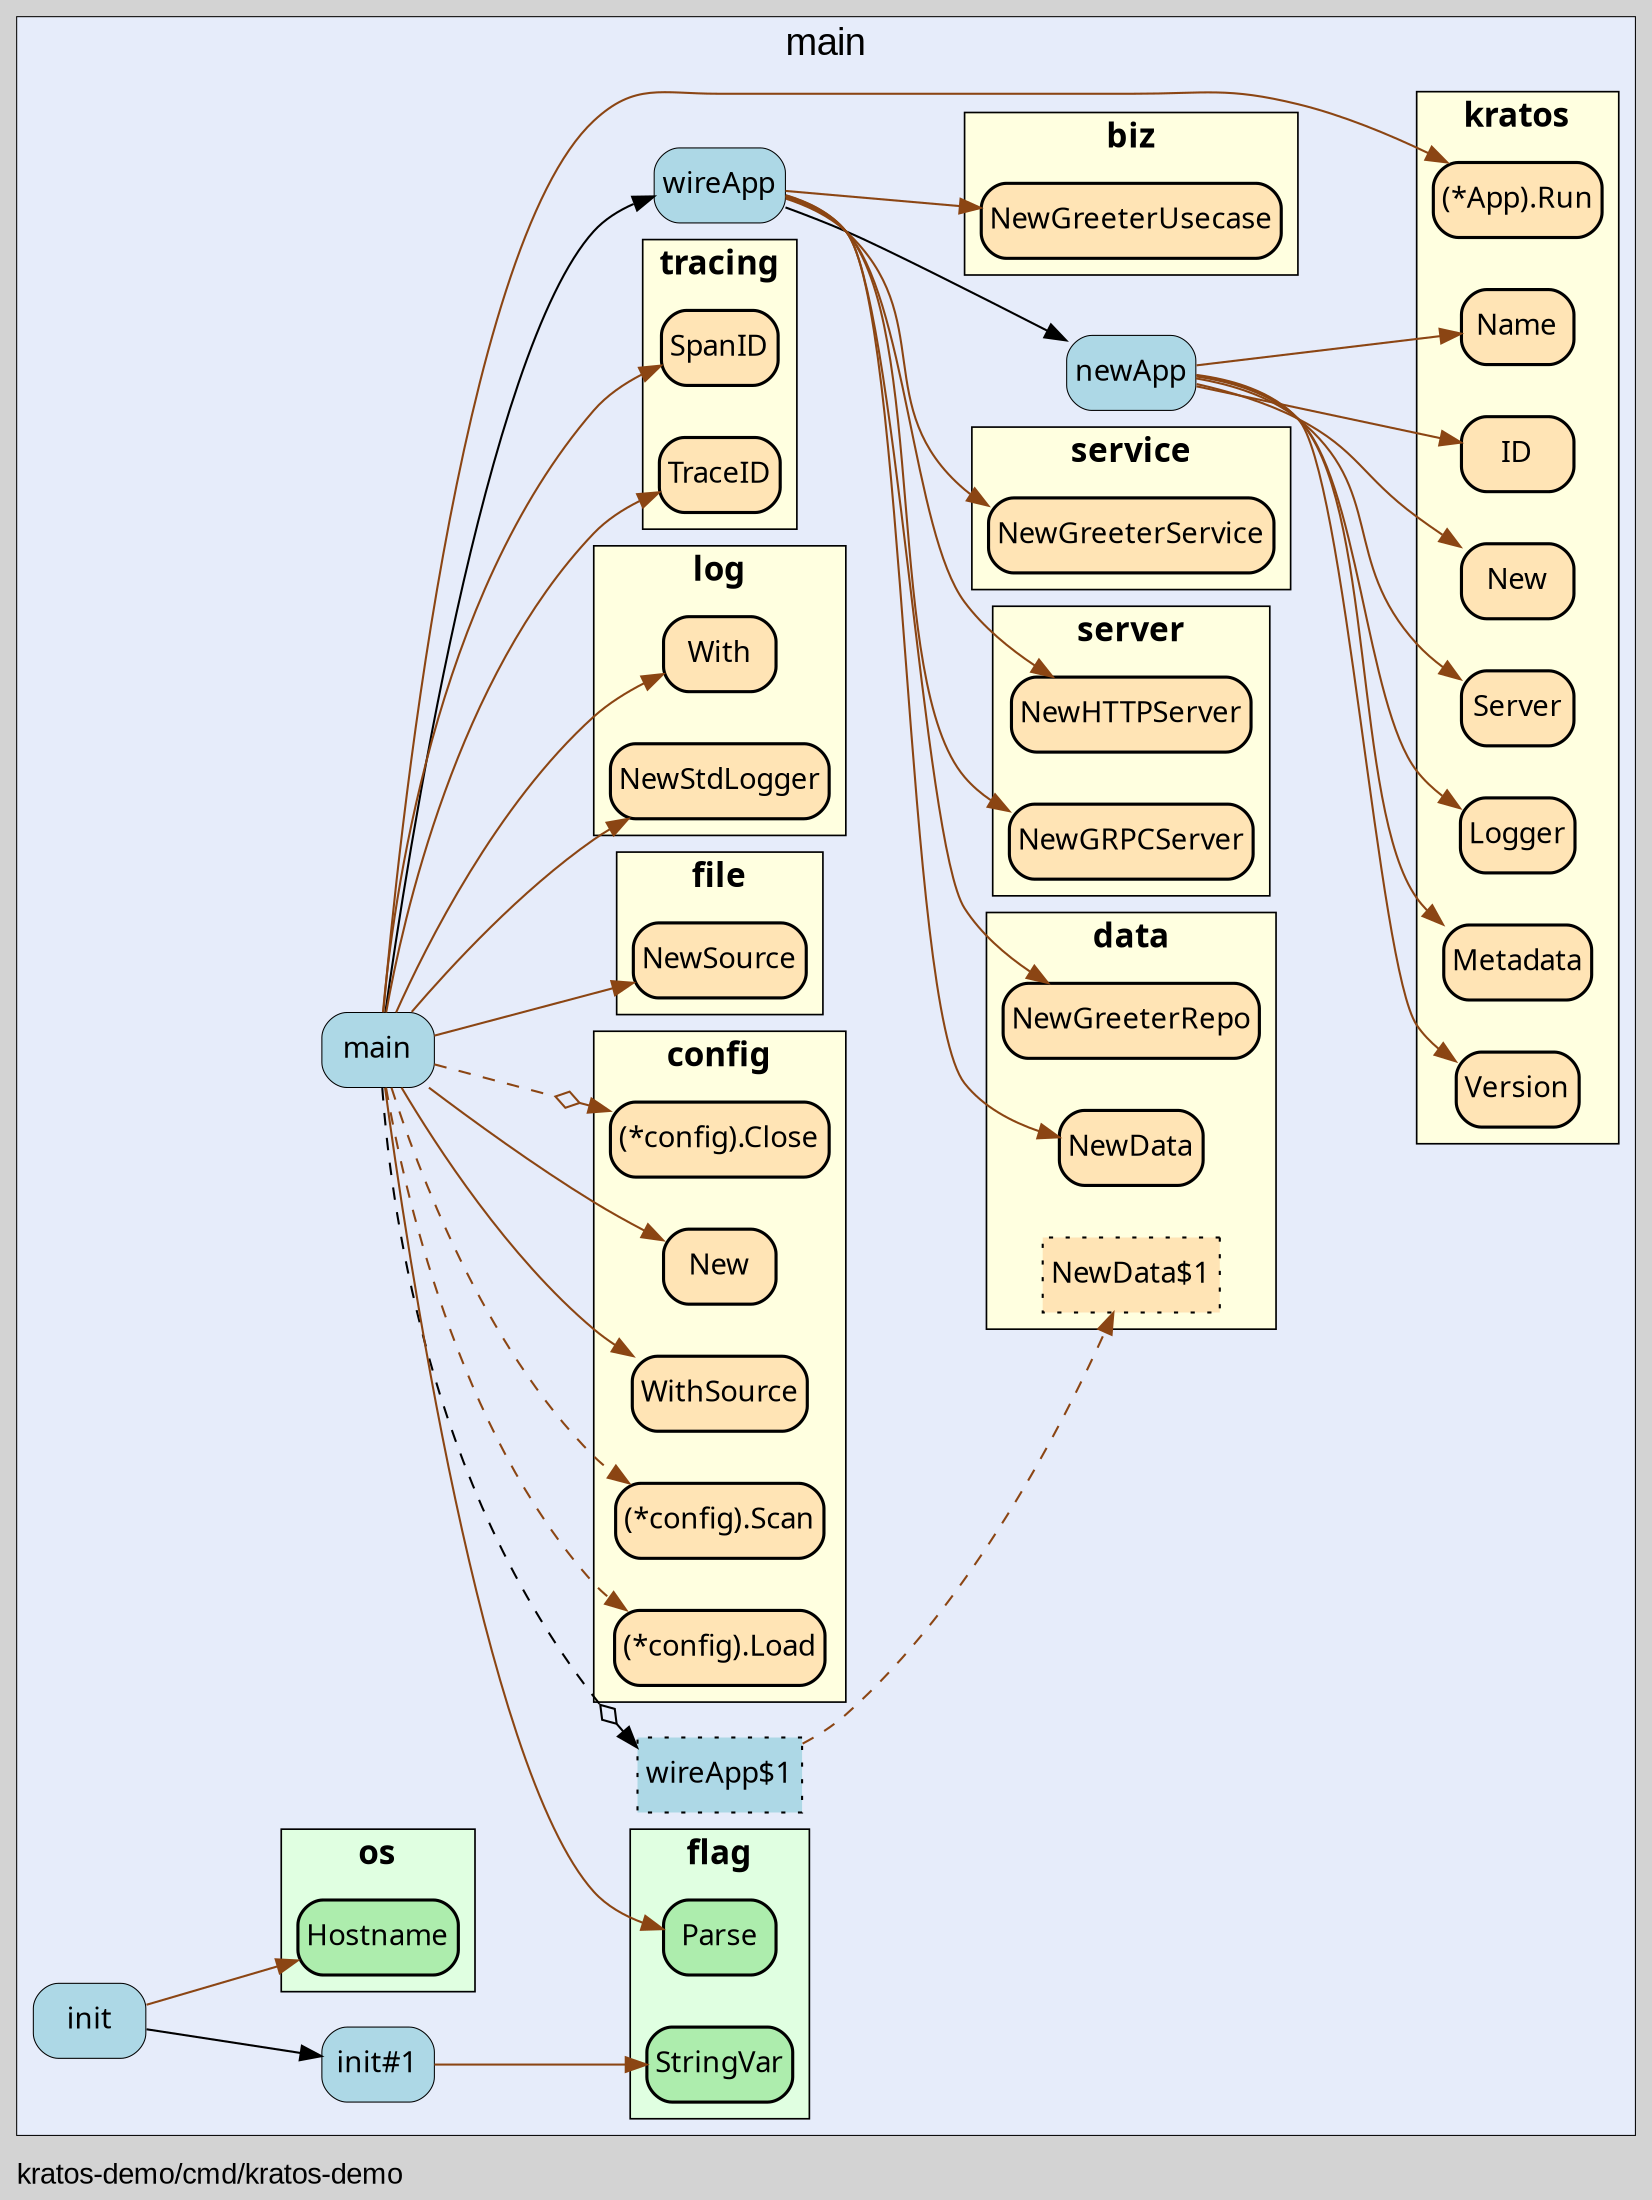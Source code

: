 digraph gocallvis {
    label="kratos-demo/cmd/kratos-demo";
    labeljust="l";
    fontname="Arial";
    fontsize="14";
    rankdir="LR";
    bgcolor="lightgray";
    style="solid";
    penwidth="0.5";
    pad="0.0";
    nodesep="0.35";

    node [shape="box" style="filled,rounded" fillcolor="honeydew" fontname="Verdana" penwidth="1.0" margin="0.05,0.0"];
    edge [minlen="2"]

    subgraph "cluster_focus" {
        bgcolor="#e6ecfa";
label="main";
labelloc="t";
labeljust="c";
fontsize="18";
        
        "kratos-demo/cmd/kratos-demo.wireApp$1" [ label="wireApp$1" style="dotted,filled" tooltip="kratos-demo/cmd/kratos-demo.wireApp$1 | defined in wire_gen.go:37\nat wire_gen.go:38: calling [kratos-demo/internal/data.NewData$1]" fillcolor="lightblue" ]
        "kratos-demo/cmd/kratos-demo.wireApp" [ fillcolor="lightblue" label="wireApp" penwidth="0.5" tooltip="kratos-demo/cmd/kratos-demo.wireApp | defined in wire_gen.go:26\nat wire_gen.go:34: calling [kratos-demo/internal/server.NewGRPCServer]\nat wire_gen.go:35: calling [kratos-demo/internal/server.NewHTTPServer]\nat wire_gen.go:33: calling [kratos-demo/internal/service.NewGreeterService]\nat wire_gen.go:31: calling [kratos-demo/internal/data.NewGreeterRepo]\nat wire_gen.go:36: calling [kratos-demo/cmd/kratos-demo.newApp]\nat wire_gen.go:27: calling [kratos-demo/internal/data.NewData]\nat wire_gen.go:32: calling [kratos-demo/internal/biz.NewGreeterUsecase]" ]
        "kratos-demo/cmd/kratos-demo.newApp" [ tooltip="kratos-demo/cmd/kratos-demo.newApp | defined in main.go:36\nat main.go:43: calling [github.com/go-kratos/kratos/v2.Server]\nat main.go:39: calling [github.com/go-kratos/kratos/v2.Name]\nat main.go:40: calling [github.com/go-kratos/kratos/v2.Version]\nat main.go:37: calling [github.com/go-kratos/kratos/v2.New]\nat main.go:42: calling [github.com/go-kratos/kratos/v2.Logger]\nat main.go:38: calling [github.com/go-kratos/kratos/v2.ID]\nat main.go:41: calling [github.com/go-kratos/kratos/v2.Metadata]" fillcolor="lightblue" label="newApp" penwidth="0.5" ]
        "kratos-demo/cmd/kratos-demo.main" [ fillcolor="lightblue" label="main" penwidth="0.5" tooltip="kratos-demo/cmd/kratos-demo.main | defined in main.go:50\nat main.go:84: calling [(*github.com/go-kratos/kratos/v2.App).Run]\nat main.go:52: calling [github.com/go-kratos/kratos/v2/log.With]\nat main.go:68: calling [(*github.com/go-kratos/kratos/v2/config.config).Load]\nat main.go:59: calling [github.com/go-kratos/kratos/v2/middleware/tracing.SpanID]\nat main.go:61: calling [github.com/go-kratos/kratos/v2/config.New]\nat main.go:52: calling [github.com/go-kratos/kratos/v2/log.NewStdLogger]\nat main.go:66: calling [(*github.com/go-kratos/kratos/v2/config.config).Close]\nat main.go:81: calling [kratos-demo/cmd/kratos-demo.wireApp$1]\nat main.go:63: calling [github.com/go-kratos/kratos/v2/config/file.NewSource]\nat main.go:62: calling [github.com/go-kratos/kratos/v2/config.WithSource]\nat main.go:77: calling [kratos-demo/cmd/kratos-demo.wireApp]\nat main.go:73: calling [(*github.com/go-kratos/kratos/v2/config.config).Scan]\nat main.go:51: calling [flag.Parse]\nat main.go:58: calling [github.com/go-kratos/kratos/v2/middleware/tracing.TraceID]" ]
        "kratos-demo/cmd/kratos-demo.init" [ penwidth="0.5" tooltip="kratos-demo/cmd/kratos-demo.init | defined in .:0\nat .:0: calling [kratos-demo/cmd/kratos-demo.init#1]\nat main.go:29: calling [os.Hostname]" fillcolor="lightblue" label="init" ]
        "kratos-demo/cmd/kratos-demo.init#1" [ tooltip="kratos-demo/cmd/kratos-demo.init#1 | defined in main.go:32\nat main.go:33: calling [flag.StringVar]" fillcolor="lightblue" label="init#1" penwidth="0.5" ]
        
        subgraph "cluster_flag" {
        label="flag";
tooltip="package: flag";
fontsize="16";
fillcolor="#E0FFE1";
fontname="Tahoma bold";
URL="/?f=flag";
penwidth="0.8";
style="filled";
rank="sink";
        
        "flag.Parse" [ fillcolor="#adedad" label="Parse" penwidth="1.5" tooltip="flag.Parse | defined in flag.go:1186" ]
        "flag.StringVar" [ tooltip="flag.StringVar | defined in flag.go:884" fillcolor="#adedad" label="StringVar" penwidth="1.5" ]
        
    }

        subgraph "cluster_github.com/go-kratos/kratos/v2" {
        fontname="Tahoma bold";
rank="sink";
fillcolor="lightyellow";
fontsize="16";
style="filled";
label="kratos";
URL="/?f=github.com/go-kratos/kratos/v2";
tooltip="package: github.com/go-kratos/kratos/v2";
penwidth="0.8";
        
        "github.com/go-kratos/kratos/v2.ID" [ penwidth="1.5" tooltip="github.com/go-kratos/kratos/v2.ID | defined in options.go:42" fillcolor="moccasin" label="ID" ]
        "github.com/go-kratos/kratos/v2.Name" [ penwidth="1.5" tooltip="github.com/go-kratos/kratos/v2.Name | defined in options.go:47" fillcolor="moccasin" label="Name" ]
        "github.com/go-kratos/kratos/v2.Version" [ fillcolor="moccasin" label="Version" penwidth="1.5" tooltip="github.com/go-kratos/kratos/v2.Version | defined in options.go:52" ]
        "github.com/go-kratos/kratos/v2.Metadata" [ fillcolor="moccasin" label="Metadata" penwidth="1.5" tooltip="github.com/go-kratos/kratos/v2.Metadata | defined in options.go:57" ]
        "github.com/go-kratos/kratos/v2.Logger" [ fillcolor="moccasin" label="Logger" penwidth="1.5" tooltip="github.com/go-kratos/kratos/v2.Logger | defined in options.go:72" ]
        "github.com/go-kratos/kratos/v2.Server" [ fillcolor="moccasin" label="Server" penwidth="1.5" tooltip="github.com/go-kratos/kratos/v2.Server | defined in options.go:77" ]
        "github.com/go-kratos/kratos/v2.New" [ fillcolor="moccasin" label="New" penwidth="1.5" tooltip="github.com/go-kratos/kratos/v2.New | defined in app.go:39" ]
        "(*github.com/go-kratos/kratos/v2.App).Run" [ penwidth="1.5" tooltip="(*github.com/go-kratos/kratos/v2.App).Run | defined in app.go:84" fillcolor="moccasin" label="(*App).Run" ]
        
    }

        subgraph "cluster_github.com/go-kratos/kratos/v2/config" {
        penwidth="0.8";
fontsize="16";
rank="sink";
URL="/?f=github.com/go-kratos/kratos/v2/config";
tooltip="package: github.com/go-kratos/kratos/v2/config";
style="filled";
fillcolor="lightyellow";
fontname="Tahoma bold";
label="config";
        
        "github.com/go-kratos/kratos/v2/config.WithSource" [ fillcolor="moccasin" label="WithSource" penwidth="1.5" tooltip="github.com/go-kratos/kratos/v2/config.WithSource | defined in options.go:28" ]
        "github.com/go-kratos/kratos/v2/config.New" [ fillcolor="moccasin" label="New" penwidth="1.5" tooltip="github.com/go-kratos/kratos/v2/config.New | defined in config.go:48" ]
        "(*github.com/go-kratos/kratos/v2/config.config).Close" [ penwidth="1.5" tooltip="(*github.com/go-kratos/kratos/v2/config.config).Close | defined in config.go:151" fillcolor="moccasin" label="(*config).Close" ]
        "(*github.com/go-kratos/kratos/v2/config.config).Load" [ label="(*config).Load" penwidth="1.5" tooltip="(*github.com/go-kratos/kratos/v2/config.config).Load | defined in config.go:96" fillcolor="moccasin" ]
        "(*github.com/go-kratos/kratos/v2/config.config).Scan" [ fillcolor="moccasin" label="(*config).Scan" penwidth="1.5" tooltip="(*github.com/go-kratos/kratos/v2/config.config).Scan | defined in config.go:135" ]
        
    }

        subgraph "cluster_github.com/go-kratos/kratos/v2/config/file" {
        fillcolor="lightyellow";
rank="sink";
label="file";
URL="/?f=github.com/go-kratos/kratos/v2/config/file";
tooltip="package: github.com/go-kratos/kratos/v2/config/file";
penwidth="0.8";
fontsize="16";
style="filled";
fontname="Tahoma bold";
        
        "github.com/go-kratos/kratos/v2/config/file.NewSource" [ tooltip="github.com/go-kratos/kratos/v2/config/file.NewSource | defined in file.go:19" fillcolor="moccasin" label="NewSource" penwidth="1.5" ]
        
    }

        subgraph "cluster_github.com/go-kratos/kratos/v2/log" {
        penwidth="0.8";
fontsize="16";
fontname="Tahoma bold";
label="log";
tooltip="package: github.com/go-kratos/kratos/v2/log";
style="filled";
fillcolor="lightyellow";
rank="sink";
URL="/?f=github.com/go-kratos/kratos/v2/log";
        
        "github.com/go-kratos/kratos/v2/log.NewStdLogger" [ penwidth="1.5" tooltip="github.com/go-kratos/kratos/v2/log.NewStdLogger | defined in std.go:19" fillcolor="moccasin" label="NewStdLogger" ]
        "github.com/go-kratos/kratos/v2/log.With" [ fillcolor="moccasin" label="With" penwidth="1.5" tooltip="github.com/go-kratos/kratos/v2/log.With | defined in log.go:34" ]
        
    }

        subgraph "cluster_github.com/go-kratos/kratos/v2/middleware/tracing" {
        style="filled";
tooltip="package: github.com/go-kratos/kratos/v2/middleware/tracing";
fillcolor="lightyellow";
fontname="Tahoma bold";
rank="sink";
label="tracing";
URL="/?f=github.com/go-kratos/kratos/v2/middleware/tracing";
penwidth="0.8";
fontsize="16";
        
        "github.com/go-kratos/kratos/v2/middleware/tracing.TraceID" [ fillcolor="moccasin" label="TraceID" penwidth="1.5" tooltip="github.com/go-kratos/kratos/v2/middleware/tracing.TraceID | defined in tracing.go:79" ]
        "github.com/go-kratos/kratos/v2/middleware/tracing.SpanID" [ fillcolor="moccasin" label="SpanID" penwidth="1.5" tooltip="github.com/go-kratos/kratos/v2/middleware/tracing.SpanID | defined in tracing.go:89" ]
        
    }

        subgraph "cluster_kratos-demo/internal/biz" {
        fontsize="16";
fillcolor="lightyellow";
tooltip="package: kratos-demo/internal/biz";
penwidth="0.8";
fontname="Tahoma bold";
rank="sink";
label="biz";
URL="/?f=kratos-demo/internal/biz";
style="filled";
        
        "kratos-demo/internal/biz.NewGreeterUsecase" [ fillcolor="moccasin" label="NewGreeterUsecase" penwidth="1.5" tooltip="kratos-demo/internal/biz.NewGreeterUsecase | defined in greeter.go:38" ]
        
    }

        subgraph "cluster_kratos-demo/internal/data" {
        label="data";
URL="/?f=kratos-demo/internal/data";
style="filled";
fontsize="16";
fillcolor="lightyellow";
fontname="Tahoma bold";
rank="sink";
tooltip="package: kratos-demo/internal/data";
penwidth="0.8";
        
        "kratos-demo/internal/data.NewData$1" [ fillcolor="moccasin" label="NewData$1" style="dotted,filled" tooltip="kratos-demo/internal/data.NewData$1 | defined in data.go:20" ]
        "kratos-demo/internal/data.NewData" [ fillcolor="moccasin" label="NewData" penwidth="1.5" tooltip="kratos-demo/internal/data.NewData | defined in data.go:19" ]
        "kratos-demo/internal/data.NewGreeterRepo" [ fillcolor="moccasin" label="NewGreeterRepo" penwidth="1.5" tooltip="kratos-demo/internal/data.NewGreeterRepo | defined in greeter.go:17" ]
        
    }

        subgraph "cluster_kratos-demo/internal/server" {
        fontname="Tahoma bold";
rank="sink";
label="server";
tooltip="package: kratos-demo/internal/server";
penwidth="0.8";
fontsize="16";
style="filled";
fillcolor="lightyellow";
URL="/?f=kratos-demo/internal/server";
        
        "kratos-demo/internal/server.NewGRPCServer" [ fillcolor="moccasin" label="NewGRPCServer" penwidth="1.5" tooltip="kratos-demo/internal/server.NewGRPCServer | defined in grpc.go:14" ]
        "kratos-demo/internal/server.NewHTTPServer" [ label="NewHTTPServer" penwidth="1.5" tooltip="kratos-demo/internal/server.NewHTTPServer | defined in http.go:14" fillcolor="moccasin" ]
        
    }

        subgraph "cluster_kratos-demo/internal/service" {
        style="filled";
fillcolor="lightyellow";
rank="sink";
URL="/?f=kratos-demo/internal/service";
tooltip="package: kratos-demo/internal/service";
penwidth="0.8";
fontsize="16";
fontname="Tahoma bold";
label="service";
        
        "kratos-demo/internal/service.NewGreeterService" [ fillcolor="moccasin" label="NewGreeterService" penwidth="1.5" tooltip="kratos-demo/internal/service.NewGreeterService | defined in greeter.go:18" ]
        
    }

        subgraph "cluster_os" {
        fontsize="16";
style="filled";
rank="sink";
label="os";
tooltip="package: os";
penwidth="0.8";
fillcolor="#E0FFE1";
fontname="Tahoma bold";
URL="/?f=os";
        
        "os.Hostname" [ fillcolor="#adedad" label="Hostname" penwidth="1.5" tooltip="os.Hostname | defined in sys.go:8" ]
        
    }

    }

    "kratos-demo/cmd/kratos-demo.wireApp" -> "kratos-demo/internal/server.NewGRPCServer" [ color="saddlebrown" tooltip="at wire_gen.go:34: calling [kratos-demo/internal/server.NewGRPCServer]" ]
    "kratos-demo/cmd/kratos-demo.main" -> "(*github.com/go-kratos/kratos/v2.App).Run" [ color="saddlebrown" tooltip="at main.go:84: calling [(*github.com/go-kratos/kratos/v2.App).Run]" ]
    "kratos-demo/cmd/kratos-demo.wireApp" -> "kratos-demo/internal/server.NewHTTPServer" [ color="saddlebrown" tooltip="at wire_gen.go:35: calling [kratos-demo/internal/server.NewHTTPServer]" ]
    "kratos-demo/cmd/kratos-demo.main" -> "github.com/go-kratos/kratos/v2/log.With" [ color="saddlebrown" tooltip="at main.go:52: calling [github.com/go-kratos/kratos/v2/log.With]" ]
    "kratos-demo/cmd/kratos-demo.main" -> "(*github.com/go-kratos/kratos/v2/config.config).Load" [ style="dashed" color="saddlebrown" tooltip="at main.go:68: calling [(*github.com/go-kratos/kratos/v2/config.config).Load]" ]
    "kratos-demo/cmd/kratos-demo.wireApp$1" -> "kratos-demo/internal/data.NewData$1" [ style="dashed" color="saddlebrown" tooltip="at wire_gen.go:38: calling [kratos-demo/internal/data.NewData$1]" ]
    "kratos-demo/cmd/kratos-demo.newApp" -> "github.com/go-kratos/kratos/v2.Server" [ color="saddlebrown" tooltip="at main.go:43: calling [github.com/go-kratos/kratos/v2.Server]" ]
    "kratos-demo/cmd/kratos-demo.wireApp" -> "kratos-demo/internal/service.NewGreeterService" [ color="saddlebrown" tooltip="at wire_gen.go:33: calling [kratos-demo/internal/service.NewGreeterService]" ]
    "kratos-demo/cmd/kratos-demo.newApp" -> "github.com/go-kratos/kratos/v2.Name" [ color="saddlebrown" tooltip="at main.go:39: calling [github.com/go-kratos/kratos/v2.Name]" ]
    "kratos-demo/cmd/kratos-demo.newApp" -> "github.com/go-kratos/kratos/v2.Version" [ color="saddlebrown" tooltip="at main.go:40: calling [github.com/go-kratos/kratos/v2.Version]" ]
    "kratos-demo/cmd/kratos-demo.main" -> "github.com/go-kratos/kratos/v2/middleware/tracing.SpanID" [ tooltip="at main.go:59: calling [github.com/go-kratos/kratos/v2/middleware/tracing.SpanID]" color="saddlebrown" ]
    "kratos-demo/cmd/kratos-demo.main" -> "github.com/go-kratos/kratos/v2/config.New" [ color="saddlebrown" tooltip="at main.go:61: calling [github.com/go-kratos/kratos/v2/config.New]" ]
    "kratos-demo/cmd/kratos-demo.init" -> "kratos-demo/cmd/kratos-demo.init#1" [ tooltip="at .:0: calling [kratos-demo/cmd/kratos-demo.init#1]" ]
    "kratos-demo/cmd/kratos-demo.wireApp" -> "kratos-demo/internal/data.NewGreeterRepo" [ color="saddlebrown" tooltip="at wire_gen.go:31: calling [kratos-demo/internal/data.NewGreeterRepo]" ]
    "kratos-demo/cmd/kratos-demo.newApp" -> "github.com/go-kratos/kratos/v2.New" [ tooltip="at main.go:37: calling [github.com/go-kratos/kratos/v2.New]" color="saddlebrown" ]
    "kratos-demo/cmd/kratos-demo.wireApp" -> "kratos-demo/cmd/kratos-demo.newApp" [ tooltip="at wire_gen.go:36: calling [kratos-demo/cmd/kratos-demo.newApp]" ]
    "kratos-demo/cmd/kratos-demo.main" -> "github.com/go-kratos/kratos/v2/log.NewStdLogger" [ color="saddlebrown" tooltip="at main.go:52: calling [github.com/go-kratos/kratos/v2/log.NewStdLogger]" ]
    "kratos-demo/cmd/kratos-demo.main" -> "(*github.com/go-kratos/kratos/v2/config.config).Close" [ style="dashed" arrowhead="normalnoneodiamond" color="saddlebrown" tooltip="at main.go:66: calling [(*github.com/go-kratos/kratos/v2/config.config).Close]" ]
    "kratos-demo/cmd/kratos-demo.init#1" -> "flag.StringVar" [ color="saddlebrown" tooltip="at main.go:33: calling [flag.StringVar]" ]
    "kratos-demo/cmd/kratos-demo.newApp" -> "github.com/go-kratos/kratos/v2.Logger" [ color="saddlebrown" tooltip="at main.go:42: calling [github.com/go-kratos/kratos/v2.Logger]" ]
    "kratos-demo/cmd/kratos-demo.main" -> "kratos-demo/cmd/kratos-demo.wireApp$1" [ style="dashed" arrowhead="normalnoneodiamond" tooltip="at main.go:81: calling [kratos-demo/cmd/kratos-demo.wireApp$1]" ]
    "kratos-demo/cmd/kratos-demo.init" -> "os.Hostname" [ color="saddlebrown" tooltip="at main.go:29: calling [os.Hostname]" ]
    "kratos-demo/cmd/kratos-demo.wireApp" -> "kratos-demo/internal/data.NewData" [ color="saddlebrown" tooltip="at wire_gen.go:27: calling [kratos-demo/internal/data.NewData]" ]
    "kratos-demo/cmd/kratos-demo.wireApp" -> "kratos-demo/internal/biz.NewGreeterUsecase" [ color="saddlebrown" tooltip="at wire_gen.go:32: calling [kratos-demo/internal/biz.NewGreeterUsecase]" ]
    "kratos-demo/cmd/kratos-demo.main" -> "github.com/go-kratos/kratos/v2/config/file.NewSource" [ color="saddlebrown" tooltip="at main.go:63: calling [github.com/go-kratos/kratos/v2/config/file.NewSource]" ]
    "kratos-demo/cmd/kratos-demo.main" -> "github.com/go-kratos/kratos/v2/config.WithSource" [ color="saddlebrown" tooltip="at main.go:62: calling [github.com/go-kratos/kratos/v2/config.WithSource]" ]
    "kratos-demo/cmd/kratos-demo.main" -> "kratos-demo/cmd/kratos-demo.wireApp" [ tooltip="at main.go:77: calling [kratos-demo/cmd/kratos-demo.wireApp]" ]
    "kratos-demo/cmd/kratos-demo.main" -> "(*github.com/go-kratos/kratos/v2/config.config).Scan" [ style="dashed" color="saddlebrown" tooltip="at main.go:73: calling [(*github.com/go-kratos/kratos/v2/config.config).Scan]" ]
    "kratos-demo/cmd/kratos-demo.newApp" -> "github.com/go-kratos/kratos/v2.ID" [ color="saddlebrown" tooltip="at main.go:38: calling [github.com/go-kratos/kratos/v2.ID]" ]
    "kratos-demo/cmd/kratos-demo.newApp" -> "github.com/go-kratos/kratos/v2.Metadata" [ color="saddlebrown" tooltip="at main.go:41: calling [github.com/go-kratos/kratos/v2.Metadata]" ]
    "kratos-demo/cmd/kratos-demo.main" -> "flag.Parse" [ color="saddlebrown" tooltip="at main.go:51: calling [flag.Parse]" ]
    "kratos-demo/cmd/kratos-demo.main" -> "github.com/go-kratos/kratos/v2/middleware/tracing.TraceID" [ color="saddlebrown" tooltip="at main.go:58: calling [github.com/go-kratos/kratos/v2/middleware/tracing.TraceID]" ]
}
